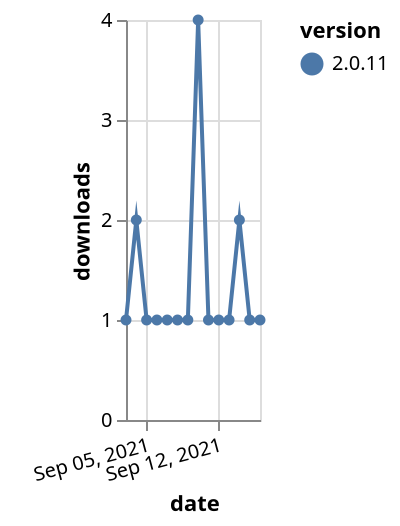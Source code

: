 {"$schema": "https://vega.github.io/schema/vega-lite/v5.json", "description": "A simple bar chart with embedded data.", "data": {"values": [{"date": "2021-09-03", "total": 184, "delta": 1, "version": "2.0.11"}, {"date": "2021-09-04", "total": 186, "delta": 2, "version": "2.0.11"}, {"date": "2021-09-05", "total": 187, "delta": 1, "version": "2.0.11"}, {"date": "2021-09-06", "total": 188, "delta": 1, "version": "2.0.11"}, {"date": "2021-09-07", "total": 189, "delta": 1, "version": "2.0.11"}, {"date": "2021-09-08", "total": 190, "delta": 1, "version": "2.0.11"}, {"date": "2021-09-09", "total": 191, "delta": 1, "version": "2.0.11"}, {"date": "2021-09-10", "total": 195, "delta": 4, "version": "2.0.11"}, {"date": "2021-09-11", "total": 196, "delta": 1, "version": "2.0.11"}, {"date": "2021-09-12", "total": 197, "delta": 1, "version": "2.0.11"}, {"date": "2021-09-13", "total": 198, "delta": 1, "version": "2.0.11"}, {"date": "2021-09-14", "total": 200, "delta": 2, "version": "2.0.11"}, {"date": "2021-09-15", "total": 201, "delta": 1, "version": "2.0.11"}, {"date": "2021-09-16", "total": 202, "delta": 1, "version": "2.0.11"}]}, "width": "container", "mark": {"type": "line", "point": {"filled": true}}, "encoding": {"x": {"field": "date", "type": "temporal", "timeUnit": "yearmonthdate", "title": "date", "axis": {"labelAngle": -15}}, "y": {"field": "delta", "type": "quantitative", "title": "downloads"}, "color": {"field": "version", "type": "nominal"}, "tooltip": {"field": "delta"}}}